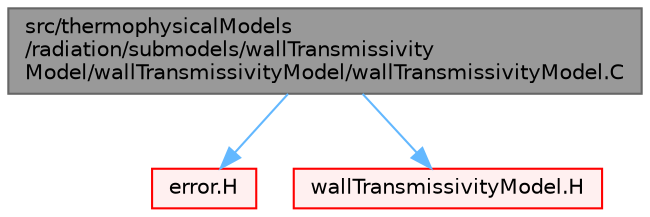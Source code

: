digraph "src/thermophysicalModels/radiation/submodels/wallTransmissivityModel/wallTransmissivityModel/wallTransmissivityModel.C"
{
 // LATEX_PDF_SIZE
  bgcolor="transparent";
  edge [fontname=Helvetica,fontsize=10,labelfontname=Helvetica,labelfontsize=10];
  node [fontname=Helvetica,fontsize=10,shape=box,height=0.2,width=0.4];
  Node1 [id="Node000001",label="src/thermophysicalModels\l/radiation/submodels/wallTransmissivity\lModel/wallTransmissivityModel/wallTransmissivityModel.C",height=0.2,width=0.4,color="gray40", fillcolor="grey60", style="filled", fontcolor="black",tooltip=" "];
  Node1 -> Node2 [id="edge1_Node000001_Node000002",color="steelblue1",style="solid",tooltip=" "];
  Node2 [id="Node000002",label="error.H",height=0.2,width=0.4,color="red", fillcolor="#FFF0F0", style="filled",URL="$error_8H.html",tooltip=" "];
  Node1 -> Node69 [id="edge2_Node000001_Node000069",color="steelblue1",style="solid",tooltip=" "];
  Node69 [id="Node000069",label="wallTransmissivityModel.H",height=0.2,width=0.4,color="red", fillcolor="#FFF0F0", style="filled",URL="$wallTransmissivityModel_8H.html",tooltip=" "];
}
